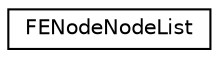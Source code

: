 digraph "Graphical Class Hierarchy"
{
  edge [fontname="Helvetica",fontsize="10",labelfontname="Helvetica",labelfontsize="10"];
  node [fontname="Helvetica",fontsize="10",shape=record];
  rankdir="LR";
  Node1 [label="FENodeNodeList",height=0.2,width=0.4,color="black", fillcolor="white", style="filled",URL="$class_f_e_node_node_list.html"];
}
